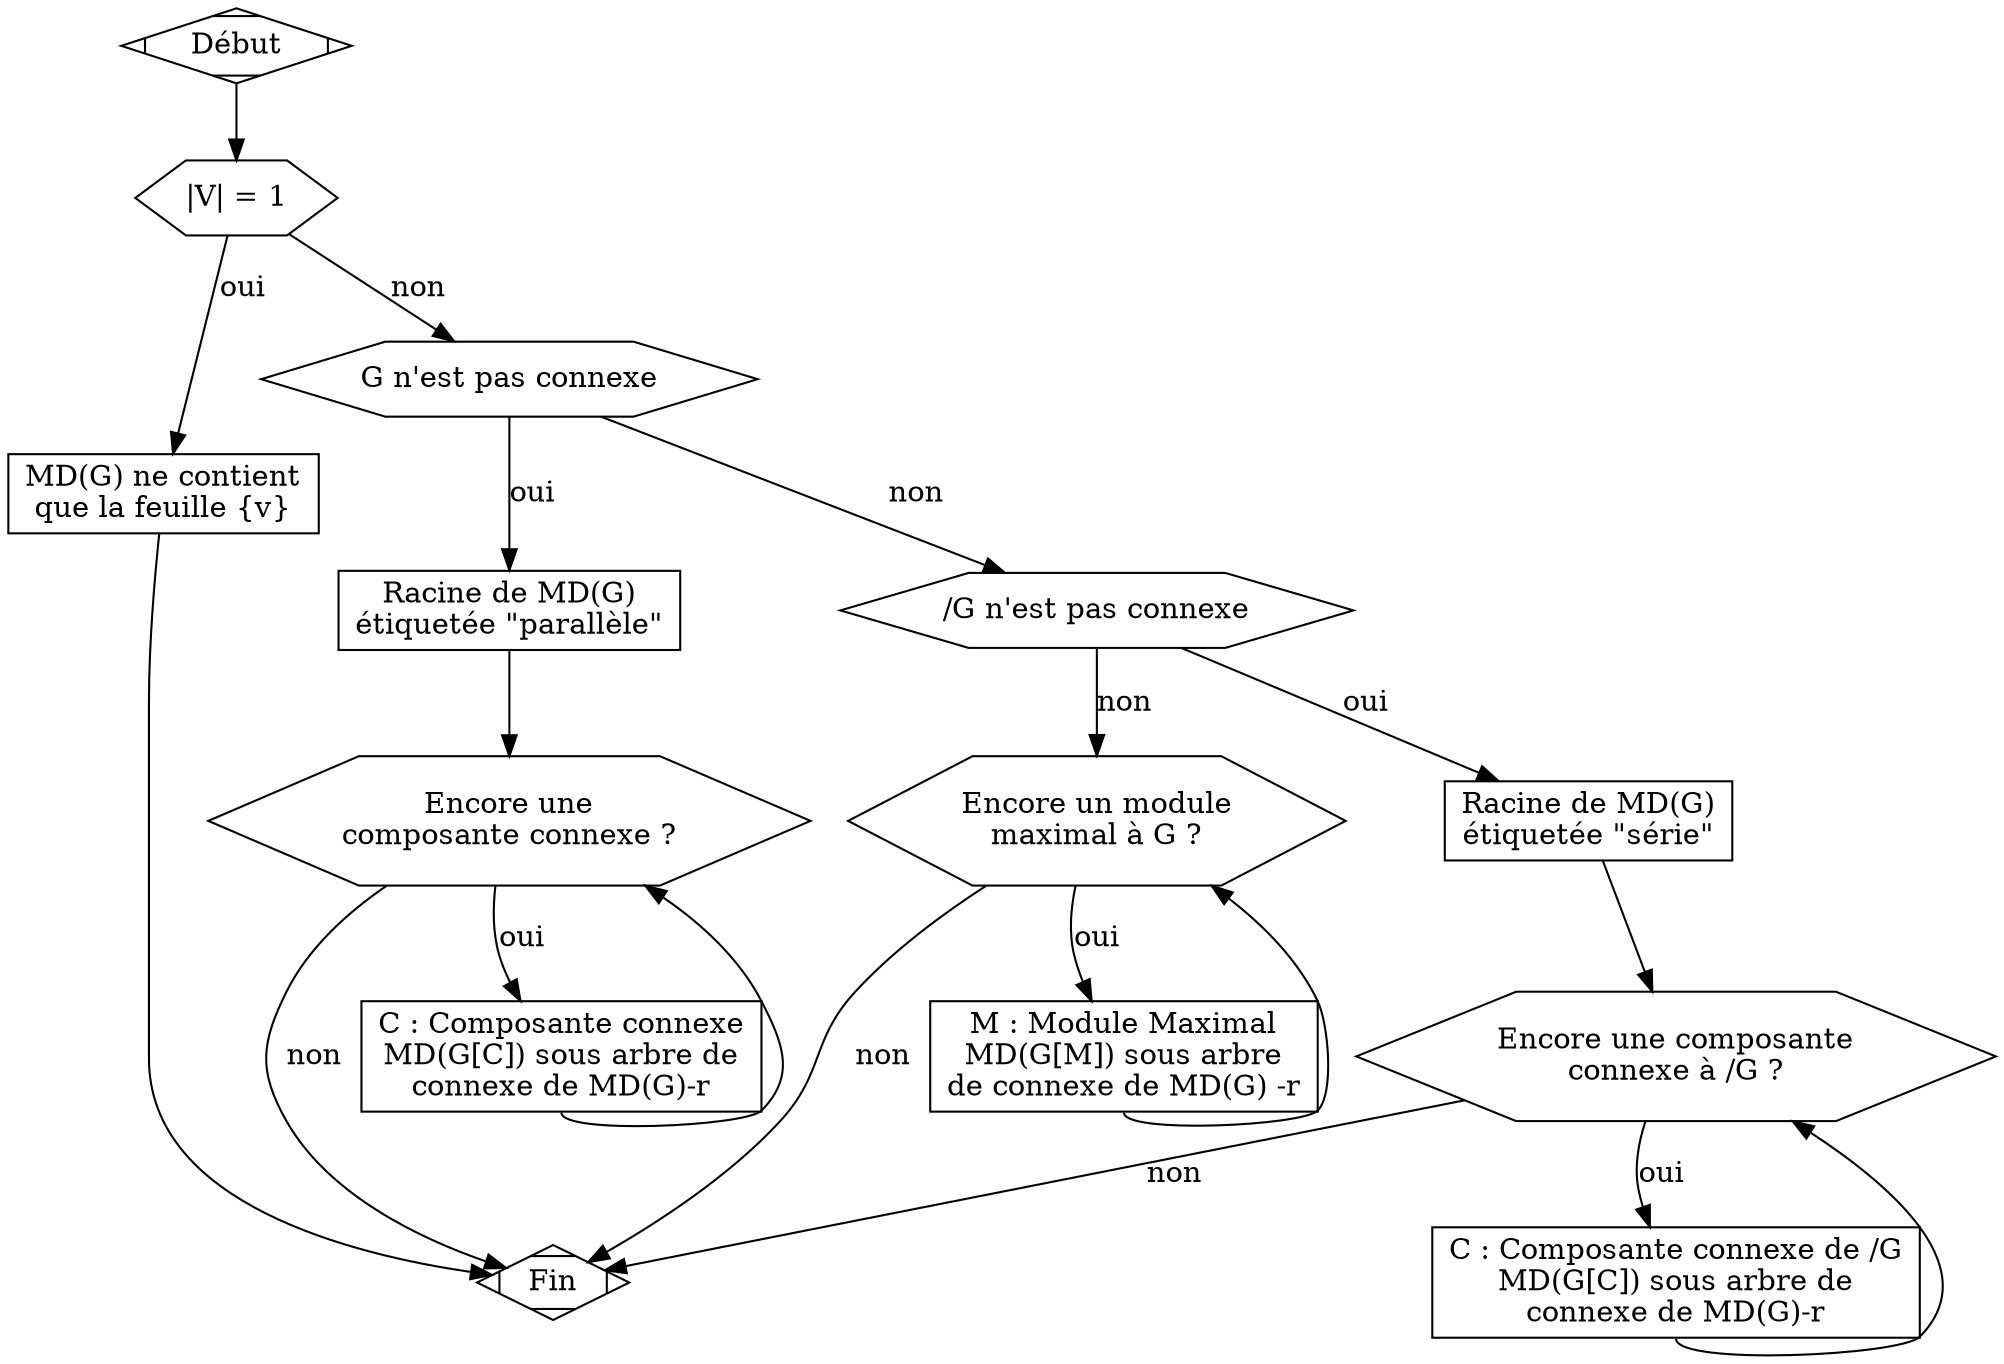 digraph G {
    Début -> c;
    c -> d [label="oui"];
    d -> "Fin";
    c -> a [label="non"];
    a -> e [label="oui"];
    e -> f;
    f -> g [label="oui"];
    g -> f [tailport=s];
    f -> Fin [label="non"];
    a -> b [label="non"];
    b -> h [label="non"];
    h -> l [label="oui"];
    h -> Fin [label="non"];
    l -> h [tailport=s];
    b -> i [label="oui"];
    i -> j;
    j -> k [label="oui"];
    j -> Fin [label="non"];
    k -> j [tailport=s];
    Début [shape=Mdiamond];
    Fin [shape=Mdiamond];
    a [shape=hexagon, label="G n'est pas connexe"];
    b [label="/G n'est pas connexe", shape=hexagon];
    c [label="|V| = 1", shape=hexagon];
    d [label="MD(G) ne contient\nque la feuille {v}", shape=box];
    e [label="Racine de MD(G)\nétiquetée \"parallèle\"", shape=box];
    f [label="Encore une\ncomposante connexe ?", shape=hexagon];
    g [label="C : Composante connexe\nMD(G[C]) sous arbre de\nconnexe de MD(G)-r", shape=box];
    h [label="Racine de MD(G)\nétiquetée \"premier\"", shape=box];
    i [label="Racine de MD(G)\nétiquetée \"série\"", shape=box];
    j [label="Encore une composante\nconnexe à /G ?", shape=hexagon];
    k [label="C : Composante connexe de /G\nMD(G[C]) sous arbre de\nconnexe de MD(G)-r", shape=box];
    h [label="Encore un module\nmaximal à G ?", shape=hexagon];
    l [label="M : Module Maximal\nMD(G[M]) sous arbre\nde connexe de MD(G) -r", shape=box];
}

